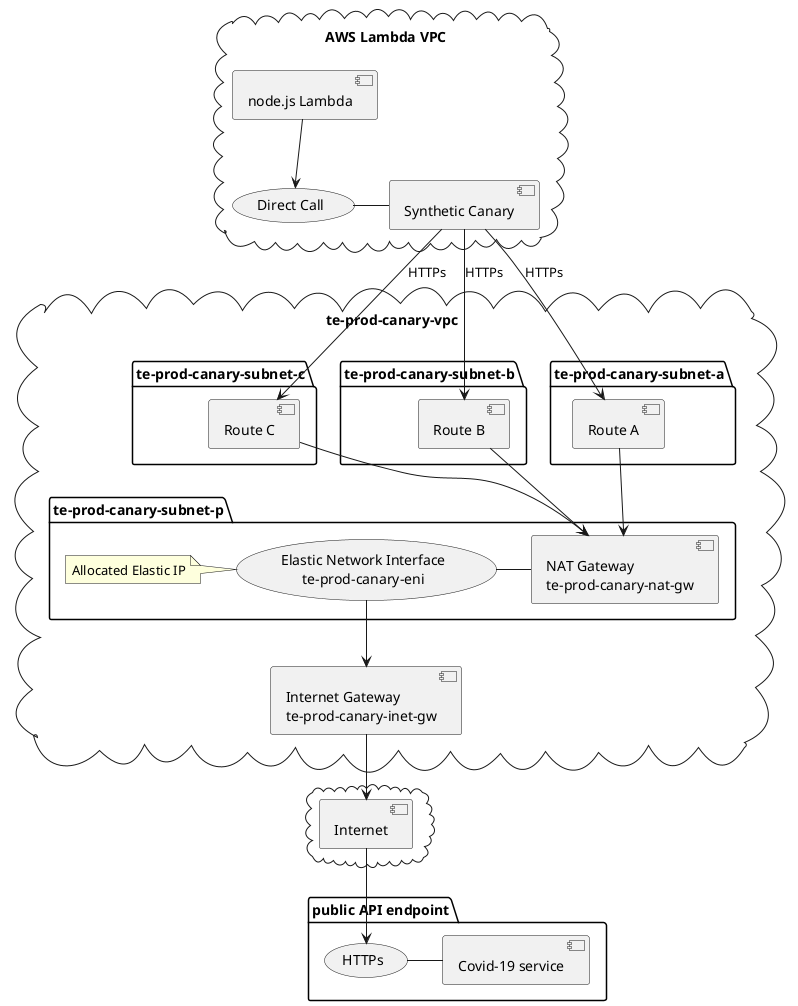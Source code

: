@startuml

cloud "AWS Lambda VPC\n" {
    [node.js Lambda] --> (Direct Call)
    (Direct Call) - [Synthetic Canary]
}

cloud "te-prod-canary-vpc\n" {

    package "te-prod-canary-subnet-c" {
        [Synthetic Canary] --> [Route C] : HTTPs
        [Route C]
    }

    package "te-prod-canary-subnet-b" {
        [Synthetic Canary] --> [Route B] : HTTPs
        [Route B]
    }

    package "te-prod-canary-subnet-a" {
        [Synthetic Canary] --> [Route A] : HTTPs
        [Route A]
    }

    package "te-prod-canary-subnet-p" {
        [Route A] --> [NAT Gateway\nte-prod-canary-nat-gw]
        [Route B] --> [NAT Gateway\nte-prod-canary-nat-gw]
        [Route C] --> [NAT Gateway\nte-prod-canary-nat-gw]
        (Elastic Network Interface\nte-prod-canary-eni) - [NAT Gateway\nte-prod-canary-nat-gw]
        note left of (Elastic Network Interface\nte-prod-canary-eni) : Allocated Elastic IP
    }

    (Elastic Network Interface\nte-prod-canary-eni) --> [Internet Gateway\nte-prod-canary-inet-gw]
}

cloud {
    [Internet Gateway\nte-prod-canary-inet-gw] --> [Internet]
}

package "public API endpoint" {
    [Internet] --> (HTTPs)
    (HTTPs) - [Covid-19 service]
}

@enduml

